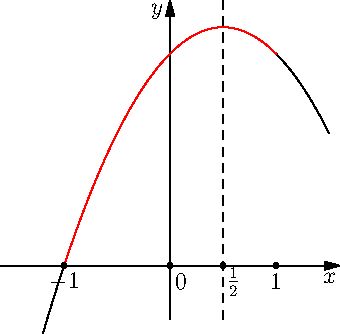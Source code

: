 size(6cm,6cm);
import graph;

real f(real x){
   return -(x-1/2)^2 +9/4;
} 

xaxis("$x$",-1.6,1.6,Arrow);
yaxis("$y$",-0.5,2.5,Arrow);
draw(graph(f,-1.2,1.5,operator ..));
draw(graph(f,-1,1,operator ..),red);
draw((1/2,-0.5)--(1/2,2.5),dashed);
//label("$f(x)=-(x-\frac{1}{2})^{2} +\frac{9}{4}$",(-0.6,1),red);
label("$0$",(0.1,-0.15));
label("$-1$",(-1,-0.15));
label("$1$",(1,-0.15));
label("$\frac{1}{2}$",(0.6,-0.15));
dot((0,0));
dot((1,0));
dot((-1,0));
dot((1/2,0));

